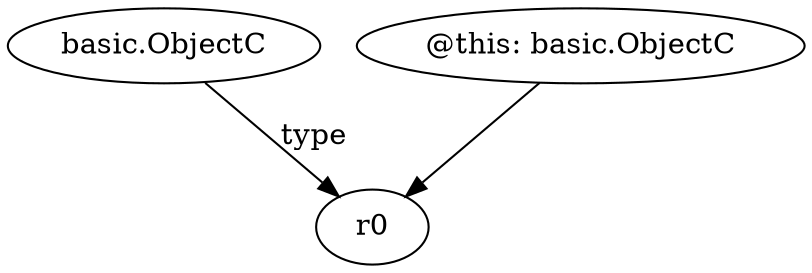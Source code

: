 digraph g {
0[label="basic.ObjectC"]
1[label="r0"]
0->1[label="type"]
2[label="@this: basic.ObjectC"]
2->1[label=""]
}